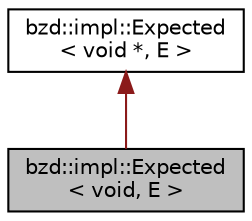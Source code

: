 digraph "bzd::impl::Expected&lt; void, E &gt;"
{
  edge [fontname="Helvetica",fontsize="10",labelfontname="Helvetica",labelfontsize="10"];
  node [fontname="Helvetica",fontsize="10",shape=record];
  Node0 [label="bzd::impl::Expected\l\< void, E \>",height=0.2,width=0.4,color="black", fillcolor="grey75", style="filled", fontcolor="black"];
  Node1 -> Node0 [dir="back",color="firebrick4",fontsize="10",style="solid",fontname="Helvetica"];
  Node1 [label="bzd::impl::Expected\l\< void *, E \>",height=0.2,width=0.4,color="black", fillcolor="white", style="filled",URL="$classbzd_1_1impl_1_1Expected.html"];
}
